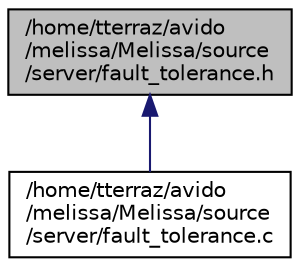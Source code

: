digraph "/home/tterraz/avido/melissa/Melissa/source/server/fault_tolerance.h"
{
  edge [fontname="Helvetica",fontsize="10",labelfontname="Helvetica",labelfontsize="10"];
  node [fontname="Helvetica",fontsize="10",shape=record];
  Node5 [label="/home/tterraz/avido\l/melissa/Melissa/source\l/server/fault_tolerance.h",height=0.2,width=0.4,color="black", fillcolor="grey75", style="filled", fontcolor="black"];
  Node5 -> Node6 [dir="back",color="midnightblue",fontsize="10",style="solid",fontname="Helvetica"];
  Node6 [label="/home/tterraz/avido\l/melissa/Melissa/source\l/server/fault_tolerance.c",height=0.2,width=0.4,color="black", fillcolor="white", style="filled",URL="$fault__tolerance_8c.html"];
}
